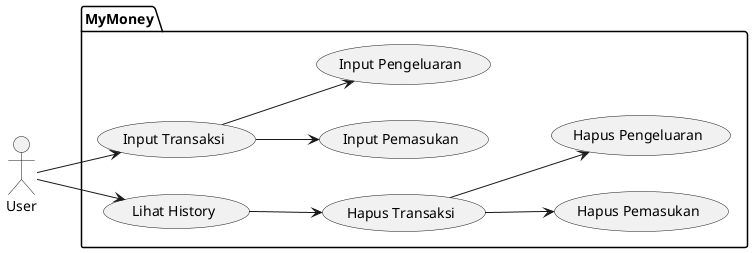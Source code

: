 @startuml usecase

left to right direction
actor User as u
package MyMoney{
      usecase "Input Transaksi" as UC0
      usecase "Input Pemasukan" as UC1
      usecase "Input Pengeluaran" as UC2
      usecase "Hapus Transaksi" as UC22
      usecase "Hapus Pemasukan" as UC3
      usecase "Hapus Pengeluaran" as UC4
      usecase "Lihat History" as UC5      
}

u --> UC0
UC0 --> UC1
UC0 --> UC2
u --> UC5
UC5 --> UC22
UC22 --> UC3
UC22 --> UC4



@enduml